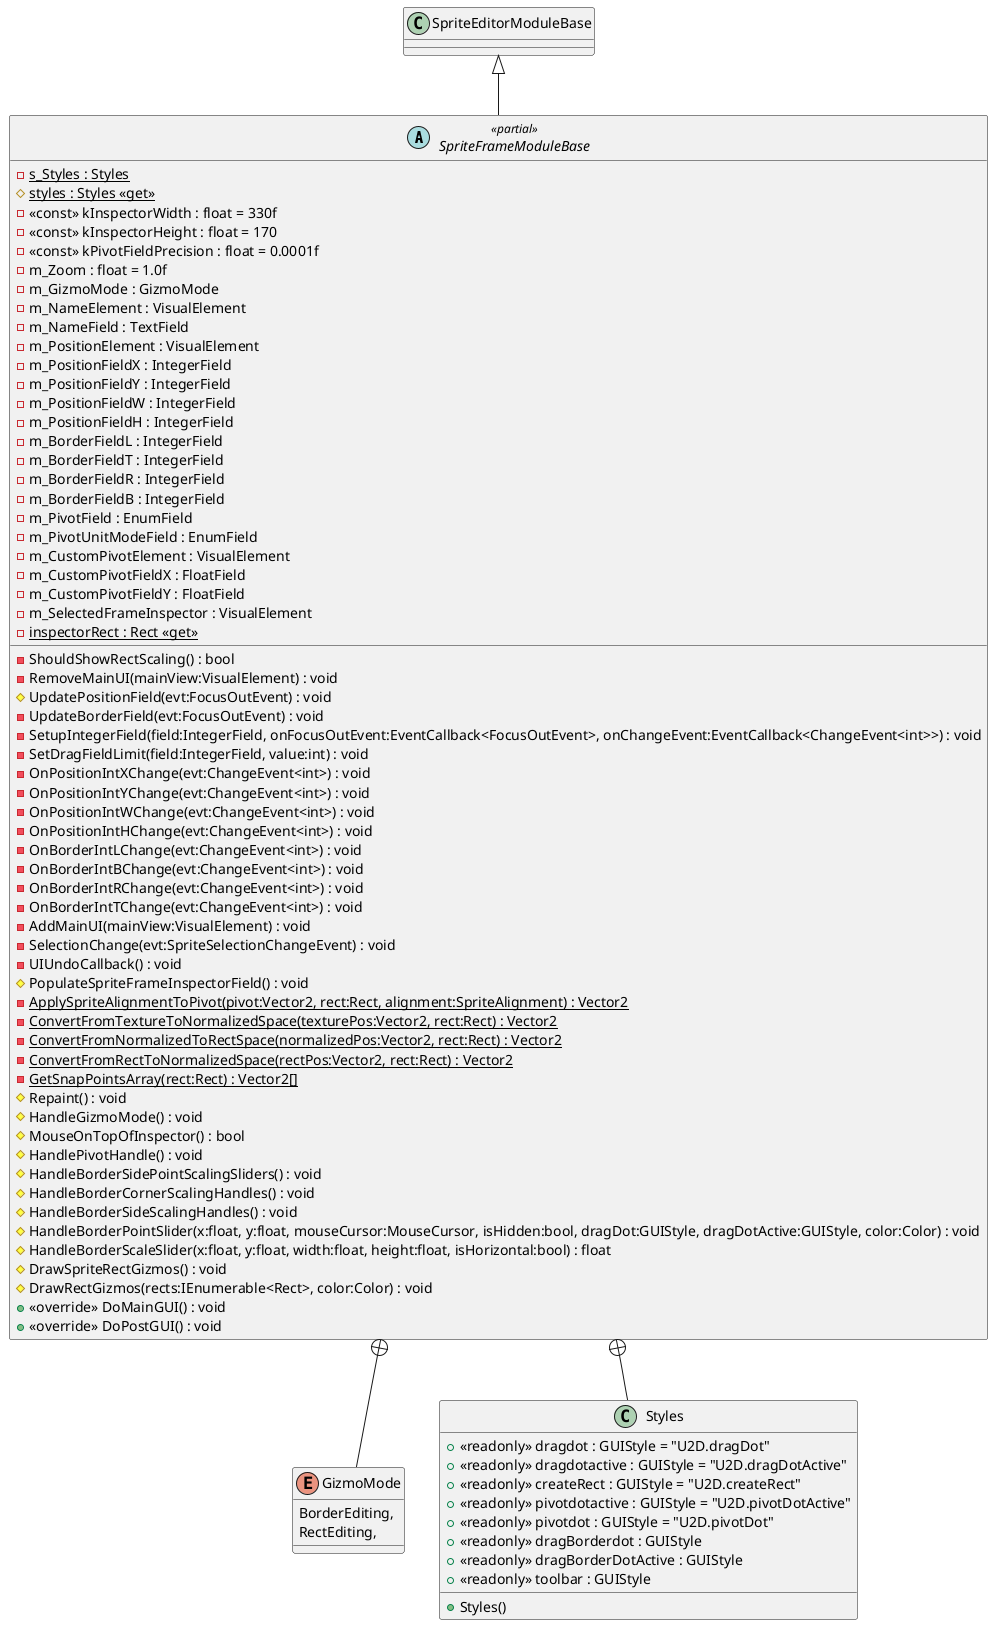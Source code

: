 @startuml
abstract class SpriteFrameModuleBase <<partial>> {
    - {static} s_Styles : Styles
    # {static} styles : Styles <<get>>
    - <<const>> kInspectorWidth : float = 330f
    - <<const>> kInspectorHeight : float = 170
    - <<const>> kPivotFieldPrecision : float = 0.0001f
    - m_Zoom : float = 1.0f
    - m_GizmoMode : GizmoMode
    - m_NameElement : VisualElement
    - m_NameField : TextField
    - m_PositionElement : VisualElement
    - m_PositionFieldX : IntegerField
    - m_PositionFieldY : IntegerField
    - m_PositionFieldW : IntegerField
    - m_PositionFieldH : IntegerField
    - m_BorderFieldL : IntegerField
    - m_BorderFieldT : IntegerField
    - m_BorderFieldR : IntegerField
    - m_BorderFieldB : IntegerField
    - m_PivotField : EnumField
    - m_PivotUnitModeField : EnumField
    - m_CustomPivotElement : VisualElement
    - m_CustomPivotFieldX : FloatField
    - m_CustomPivotFieldY : FloatField
    - m_SelectedFrameInspector : VisualElement
    - ShouldShowRectScaling() : bool
    - {static} inspectorRect : Rect <<get>>
    - RemoveMainUI(mainView:VisualElement) : void
    # UpdatePositionField(evt:FocusOutEvent) : void
    - UpdateBorderField(evt:FocusOutEvent) : void
    - SetupIntegerField(field:IntegerField, onFocusOutEvent:EventCallback<FocusOutEvent>, onChangeEvent:EventCallback<ChangeEvent<int>>) : void
    - SetDragFieldLimit(field:IntegerField, value:int) : void
    - OnPositionIntXChange(evt:ChangeEvent<int>) : void
    - OnPositionIntYChange(evt:ChangeEvent<int>) : void
    - OnPositionIntWChange(evt:ChangeEvent<int>) : void
    - OnPositionIntHChange(evt:ChangeEvent<int>) : void
    - OnBorderIntLChange(evt:ChangeEvent<int>) : void
    - OnBorderIntBChange(evt:ChangeEvent<int>) : void
    - OnBorderIntRChange(evt:ChangeEvent<int>) : void
    - OnBorderIntTChange(evt:ChangeEvent<int>) : void
    - AddMainUI(mainView:VisualElement) : void
    - SelectionChange(evt:SpriteSelectionChangeEvent) : void
    - UIUndoCallback() : void
    # PopulateSpriteFrameInspectorField() : void
    - {static} ApplySpriteAlignmentToPivot(pivot:Vector2, rect:Rect, alignment:SpriteAlignment) : Vector2
    - {static} ConvertFromTextureToNormalizedSpace(texturePos:Vector2, rect:Rect) : Vector2
    - {static} ConvertFromNormalizedToRectSpace(normalizedPos:Vector2, rect:Rect) : Vector2
    - {static} ConvertFromRectToNormalizedSpace(rectPos:Vector2, rect:Rect) : Vector2
    - {static} GetSnapPointsArray(rect:Rect) : Vector2[]
    # Repaint() : void
    # HandleGizmoMode() : void
    # MouseOnTopOfInspector() : bool
    # HandlePivotHandle() : void
    # HandleBorderSidePointScalingSliders() : void
    # HandleBorderCornerScalingHandles() : void
    # HandleBorderSideScalingHandles() : void
    # HandleBorderPointSlider(x:float, y:float, mouseCursor:MouseCursor, isHidden:bool, dragDot:GUIStyle, dragDotActive:GUIStyle, color:Color) : void
    # HandleBorderScaleSlider(x:float, y:float, width:float, height:float, isHorizontal:bool) : float
    # DrawSpriteRectGizmos() : void
    # DrawRectGizmos(rects:IEnumerable<Rect>, color:Color) : void
    + <<override>> DoMainGUI() : void
    + <<override>> DoPostGUI() : void
}
enum GizmoMode {
    BorderEditing,
    RectEditing,
}
class Styles {
    + <<readonly>> dragdot : GUIStyle = "U2D.dragDot"
    + <<readonly>> dragdotactive : GUIStyle = "U2D.dragDotActive"
    + <<readonly>> createRect : GUIStyle = "U2D.createRect"
    + <<readonly>> pivotdotactive : GUIStyle = "U2D.pivotDotActive"
    + <<readonly>> pivotdot : GUIStyle = "U2D.pivotDot"
    + <<readonly>> dragBorderdot : GUIStyle
    + <<readonly>> dragBorderDotActive : GUIStyle
    + <<readonly>> toolbar : GUIStyle
    + Styles()
}
SpriteEditorModuleBase <|-- SpriteFrameModuleBase
SpriteFrameModuleBase +-- GizmoMode
SpriteFrameModuleBase +-- Styles
@enduml
